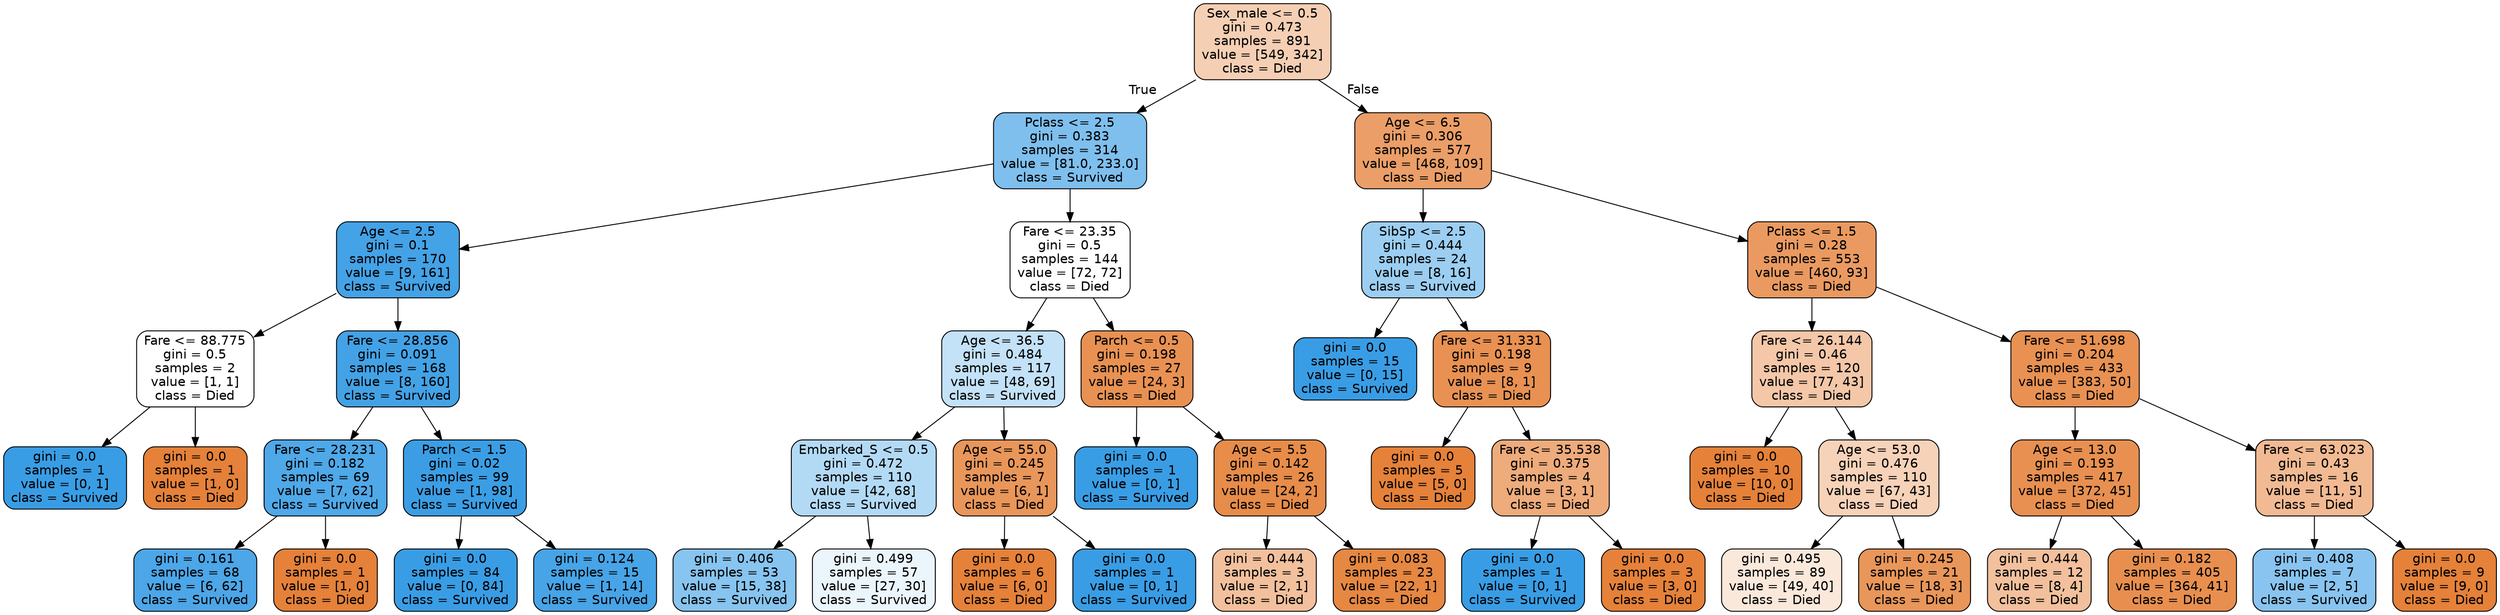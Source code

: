 digraph Tree {
node [shape=box, style="filled, rounded", color="black", fontname="helvetica"] ;
edge [fontname="helvetica"] ;
0 [label="Sex_male <= 0.5\ngini = 0.473\nsamples = 891\nvalue = [549, 342]\nclass = Died", fillcolor="#f5cfb4"] ;
1 [label="Pclass <= 2.5\ngini = 0.383\nsamples = 314\nvalue = [81.0, 233.0]\nclass = Survived", fillcolor="#7ebfee"] ;
0 -> 1 [labeldistance=2.5, labelangle=45, headlabel="True"] ;
2 [label="Age <= 2.5\ngini = 0.1\nsamples = 170\nvalue = [9, 161]\nclass = Survived", fillcolor="#44a2e6"] ;
1 -> 2 ;
3 [label="Fare <= 88.775\ngini = 0.5\nsamples = 2\nvalue = [1, 1]\nclass = Died", fillcolor="#ffffff"] ;
2 -> 3 ;
4 [label="gini = 0.0\nsamples = 1\nvalue = [0, 1]\nclass = Survived", fillcolor="#399de5"] ;
3 -> 4 ;
5 [label="gini = 0.0\nsamples = 1\nvalue = [1, 0]\nclass = Died", fillcolor="#e58139"] ;
3 -> 5 ;
6 [label="Fare <= 28.856\ngini = 0.091\nsamples = 168\nvalue = [8, 160]\nclass = Survived", fillcolor="#43a2e6"] ;
2 -> 6 ;
7 [label="Fare <= 28.231\ngini = 0.182\nsamples = 69\nvalue = [7, 62]\nclass = Survived", fillcolor="#4fa8e8"] ;
6 -> 7 ;
8 [label="gini = 0.161\nsamples = 68\nvalue = [6, 62]\nclass = Survived", fillcolor="#4ca6e8"] ;
7 -> 8 ;
9 [label="gini = 0.0\nsamples = 1\nvalue = [1, 0]\nclass = Died", fillcolor="#e58139"] ;
7 -> 9 ;
10 [label="Parch <= 1.5\ngini = 0.02\nsamples = 99\nvalue = [1, 98]\nclass = Survived", fillcolor="#3b9ee5"] ;
6 -> 10 ;
11 [label="gini = 0.0\nsamples = 84\nvalue = [0, 84]\nclass = Survived", fillcolor="#399de5"] ;
10 -> 11 ;
12 [label="gini = 0.124\nsamples = 15\nvalue = [1, 14]\nclass = Survived", fillcolor="#47a4e7"] ;
10 -> 12 ;
13 [label="Fare <= 23.35\ngini = 0.5\nsamples = 144\nvalue = [72, 72]\nclass = Died", fillcolor="#ffffff"] ;
1 -> 13 ;
14 [label="Age <= 36.5\ngini = 0.484\nsamples = 117\nvalue = [48, 69]\nclass = Survived", fillcolor="#c3e1f7"] ;
13 -> 14 ;
15 [label="Embarked_S <= 0.5\ngini = 0.472\nsamples = 110\nvalue = [42, 68]\nclass = Survived", fillcolor="#b3daf5"] ;
14 -> 15 ;
16 [label="gini = 0.406\nsamples = 53\nvalue = [15, 38]\nclass = Survived", fillcolor="#87c4ef"] ;
15 -> 16 ;
17 [label="gini = 0.499\nsamples = 57\nvalue = [27, 30]\nclass = Survived", fillcolor="#ebf5fc"] ;
15 -> 17 ;
18 [label="Age <= 55.0\ngini = 0.245\nsamples = 7\nvalue = [6, 1]\nclass = Died", fillcolor="#e9965a"] ;
14 -> 18 ;
19 [label="gini = 0.0\nsamples = 6\nvalue = [6, 0]\nclass = Died", fillcolor="#e58139"] ;
18 -> 19 ;
20 [label="gini = 0.0\nsamples = 1\nvalue = [0, 1]\nclass = Survived", fillcolor="#399de5"] ;
18 -> 20 ;
21 [label="Parch <= 0.5\ngini = 0.198\nsamples = 27\nvalue = [24, 3]\nclass = Died", fillcolor="#e89152"] ;
13 -> 21 ;
22 [label="gini = 0.0\nsamples = 1\nvalue = [0, 1]\nclass = Survived", fillcolor="#399de5"] ;
21 -> 22 ;
23 [label="Age <= 5.5\ngini = 0.142\nsamples = 26\nvalue = [24, 2]\nclass = Died", fillcolor="#e78c49"] ;
21 -> 23 ;
24 [label="gini = 0.444\nsamples = 3\nvalue = [2, 1]\nclass = Died", fillcolor="#f2c09c"] ;
23 -> 24 ;
25 [label="gini = 0.083\nsamples = 23\nvalue = [22, 1]\nclass = Died", fillcolor="#e68742"] ;
23 -> 25 ;
26 [label="Age <= 6.5\ngini = 0.306\nsamples = 577\nvalue = [468, 109]\nclass = Died", fillcolor="#eb9e67"] ;
0 -> 26 [labeldistance=2.5, labelangle=-45, headlabel="False"] ;
27 [label="SibSp <= 2.5\ngini = 0.444\nsamples = 24\nvalue = [8, 16]\nclass = Survived", fillcolor="#9ccef2"] ;
26 -> 27 ;
28 [label="gini = 0.0\nsamples = 15\nvalue = [0, 15]\nclass = Survived", fillcolor="#399de5"] ;
27 -> 28 ;
29 [label="Fare <= 31.331\ngini = 0.198\nsamples = 9\nvalue = [8, 1]\nclass = Died", fillcolor="#e89152"] ;
27 -> 29 ;
30 [label="gini = 0.0\nsamples = 5\nvalue = [5, 0]\nclass = Died", fillcolor="#e58139"] ;
29 -> 30 ;
31 [label="Fare <= 35.538\ngini = 0.375\nsamples = 4\nvalue = [3, 1]\nclass = Died", fillcolor="#eeab7b"] ;
29 -> 31 ;
32 [label="gini = 0.0\nsamples = 1\nvalue = [0, 1]\nclass = Survived", fillcolor="#399de5"] ;
31 -> 32 ;
33 [label="gini = 0.0\nsamples = 3\nvalue = [3, 0]\nclass = Died", fillcolor="#e58139"] ;
31 -> 33 ;
34 [label="Pclass <= 1.5\ngini = 0.28\nsamples = 553\nvalue = [460, 93]\nclass = Died", fillcolor="#ea9a61"] ;
26 -> 34 ;
35 [label="Fare <= 26.144\ngini = 0.46\nsamples = 120\nvalue = [77, 43]\nclass = Died", fillcolor="#f4c7a8"] ;
34 -> 35 ;
36 [label="gini = 0.0\nsamples = 10\nvalue = [10, 0]\nclass = Died", fillcolor="#e58139"] ;
35 -> 36 ;
37 [label="Age <= 53.0\ngini = 0.476\nsamples = 110\nvalue = [67, 43]\nclass = Died", fillcolor="#f6d2b8"] ;
35 -> 37 ;
38 [label="gini = 0.495\nsamples = 89\nvalue = [49, 40]\nclass = Died", fillcolor="#fae8db"] ;
37 -> 38 ;
39 [label="gini = 0.245\nsamples = 21\nvalue = [18, 3]\nclass = Died", fillcolor="#e9965a"] ;
37 -> 39 ;
40 [label="Fare <= 51.698\ngini = 0.204\nsamples = 433\nvalue = [383, 50]\nclass = Died", fillcolor="#e89153"] ;
34 -> 40 ;
41 [label="Age <= 13.0\ngini = 0.193\nsamples = 417\nvalue = [372, 45]\nclass = Died", fillcolor="#e89051"] ;
40 -> 41 ;
42 [label="gini = 0.444\nsamples = 12\nvalue = [8, 4]\nclass = Died", fillcolor="#f2c09c"] ;
41 -> 42 ;
43 [label="gini = 0.182\nsamples = 405\nvalue = [364, 41]\nclass = Died", fillcolor="#e88f4f"] ;
41 -> 43 ;
44 [label="Fare <= 63.023\ngini = 0.43\nsamples = 16\nvalue = [11, 5]\nclass = Died", fillcolor="#f1ba93"] ;
40 -> 44 ;
45 [label="gini = 0.408\nsamples = 7\nvalue = [2, 5]\nclass = Survived", fillcolor="#88c4ef"] ;
44 -> 45 ;
46 [label="gini = 0.0\nsamples = 9\nvalue = [9, 0]\nclass = Died", fillcolor="#e58139"] ;
44 -> 46 ;
}